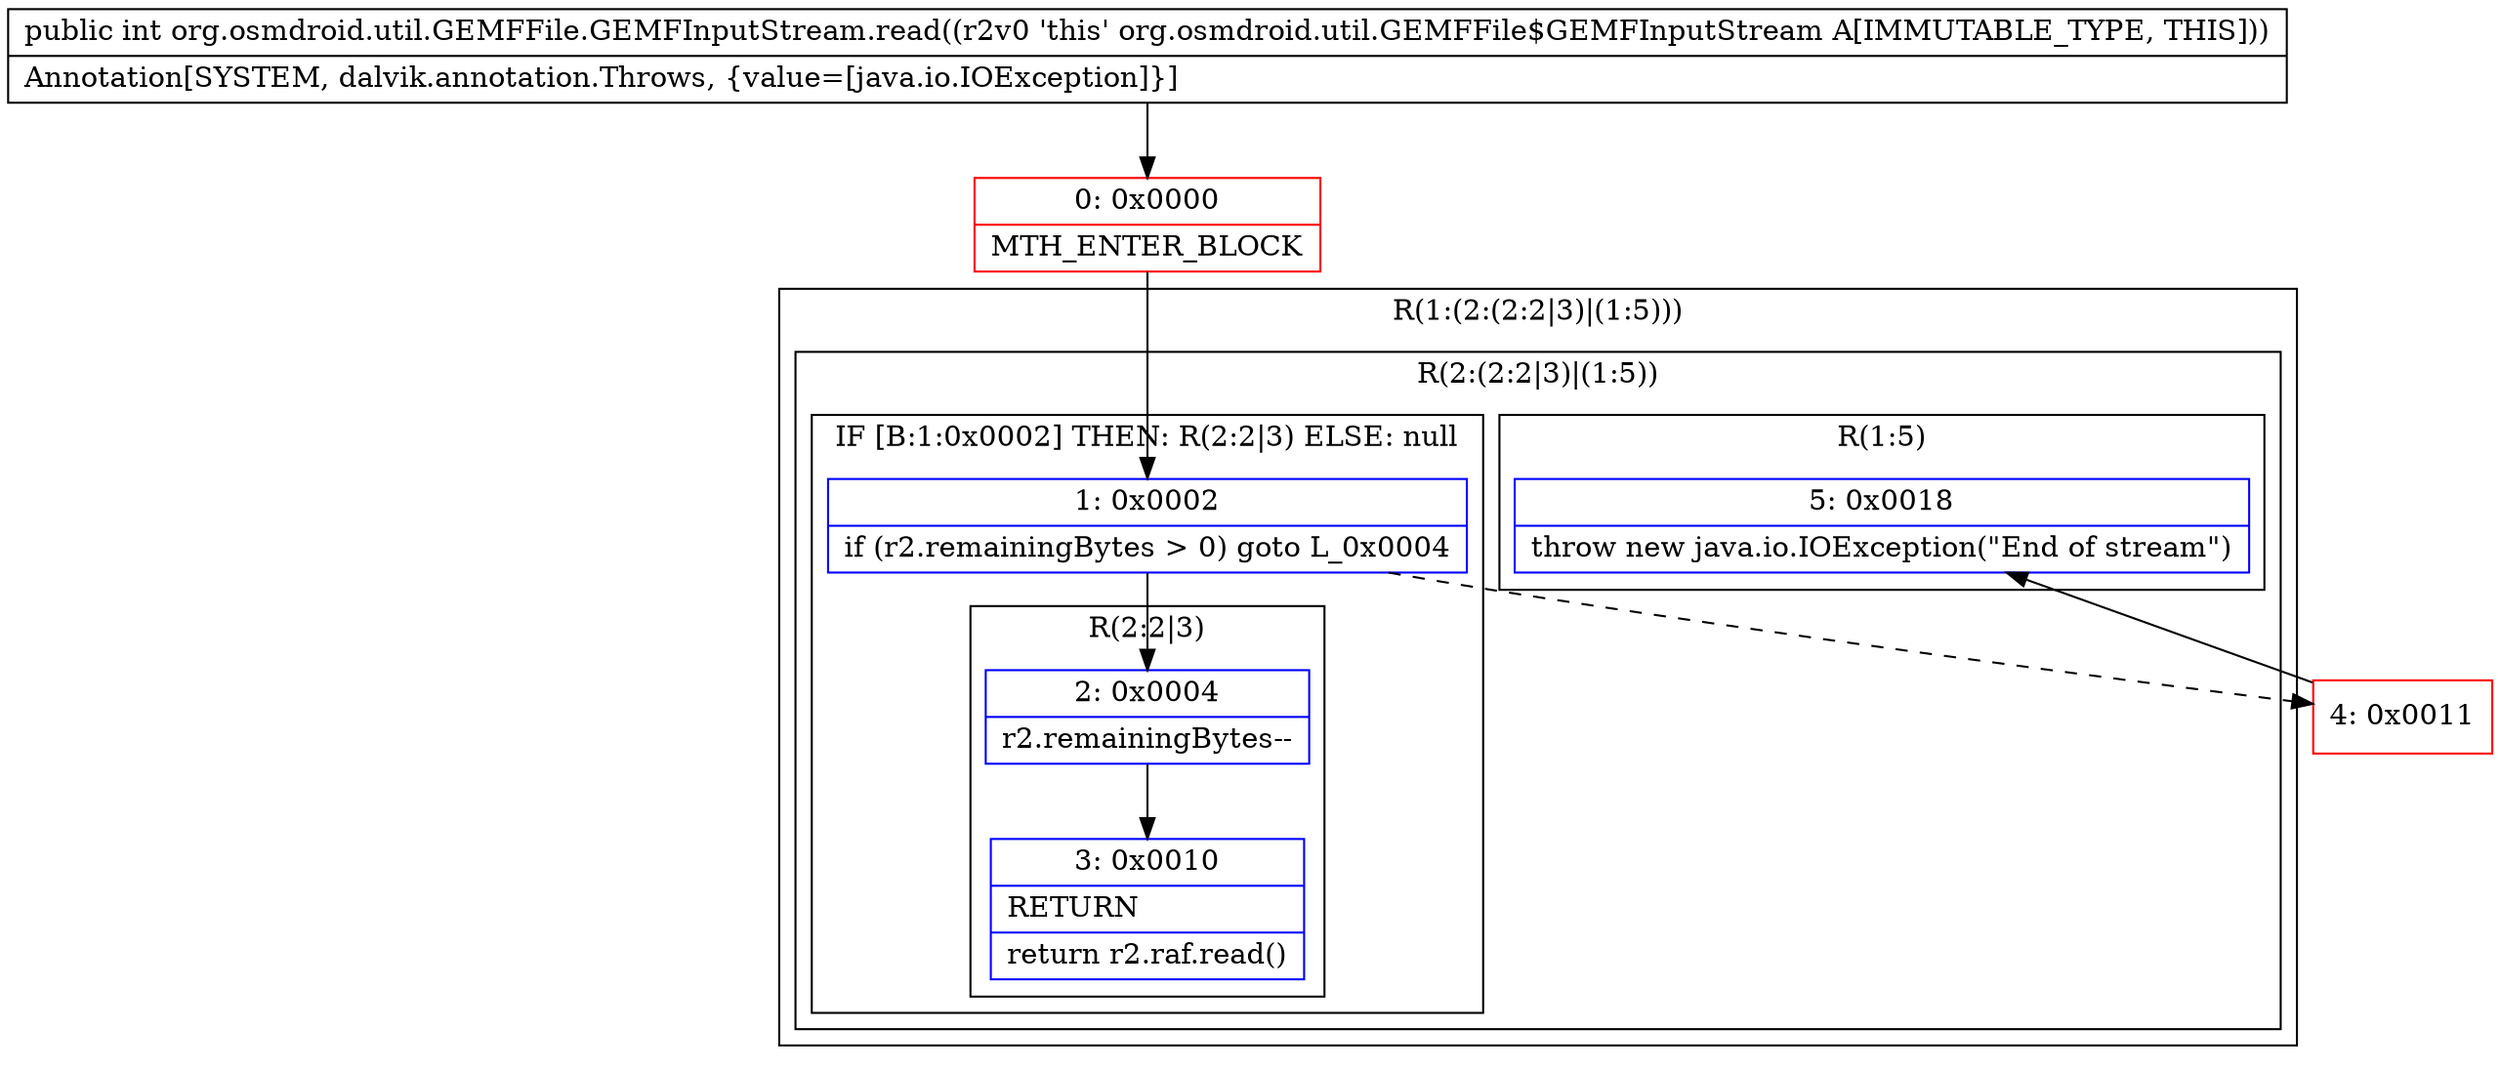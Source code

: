 digraph "CFG fororg.osmdroid.util.GEMFFile.GEMFInputStream.read()I" {
subgraph cluster_Region_796939878 {
label = "R(1:(2:(2:2|3)|(1:5)))";
node [shape=record,color=blue];
subgraph cluster_Region_1905138089 {
label = "R(2:(2:2|3)|(1:5))";
node [shape=record,color=blue];
subgraph cluster_IfRegion_1294793306 {
label = "IF [B:1:0x0002] THEN: R(2:2|3) ELSE: null";
node [shape=record,color=blue];
Node_1 [shape=record,label="{1\:\ 0x0002|if (r2.remainingBytes \> 0) goto L_0x0004\l}"];
subgraph cluster_Region_1083586739 {
label = "R(2:2|3)";
node [shape=record,color=blue];
Node_2 [shape=record,label="{2\:\ 0x0004|r2.remainingBytes\-\-\l}"];
Node_3 [shape=record,label="{3\:\ 0x0010|RETURN\l|return r2.raf.read()\l}"];
}
}
subgraph cluster_Region_1829270945 {
label = "R(1:5)";
node [shape=record,color=blue];
Node_5 [shape=record,label="{5\:\ 0x0018|throw new java.io.IOException(\"End of stream\")\l}"];
}
}
}
Node_0 [shape=record,color=red,label="{0\:\ 0x0000|MTH_ENTER_BLOCK\l}"];
Node_4 [shape=record,color=red,label="{4\:\ 0x0011}"];
MethodNode[shape=record,label="{public int org.osmdroid.util.GEMFFile.GEMFInputStream.read((r2v0 'this' org.osmdroid.util.GEMFFile$GEMFInputStream A[IMMUTABLE_TYPE, THIS]))  | Annotation[SYSTEM, dalvik.annotation.Throws, \{value=[java.io.IOException]\}]\l}"];
MethodNode -> Node_0;
Node_1 -> Node_2;
Node_1 -> Node_4[style=dashed];
Node_2 -> Node_3;
Node_0 -> Node_1;
Node_4 -> Node_5;
}

